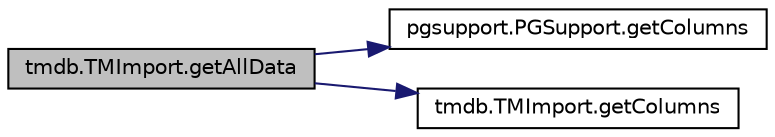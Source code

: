 digraph "tmdb.TMImport.getAllData"
{
 // LATEX_PDF_SIZE
  edge [fontname="Helvetica",fontsize="10",labelfontname="Helvetica",labelfontsize="10"];
  node [fontname="Helvetica",fontsize="10",shape=record];
  rankdir="LR";
  Node1 [label="tmdb.TMImport.getAllData",height=0.2,width=0.4,color="black", fillcolor="grey75", style="filled", fontcolor="black",tooltip=" "];
  Node1 -> Node2 [color="midnightblue",fontsize="10",style="solid",fontname="Helvetica"];
  Node2 [label="pgsupport.PGSupport.getColumns",height=0.2,width=0.4,color="black", fillcolor="white", style="filled",URL="$classpgsupport_1_1PGSupport.html#ac92f13ef32434e3c463bf12c3922c154",tooltip=" "];
  Node1 -> Node3 [color="midnightblue",fontsize="10",style="solid",fontname="Helvetica"];
  Node3 [label="tmdb.TMImport.getColumns",height=0.2,width=0.4,color="black", fillcolor="white", style="filled",URL="$classtmdb_1_1TMImport.html#a26aed14fd58585480c971504a5fef5fc",tooltip=" "];
}

